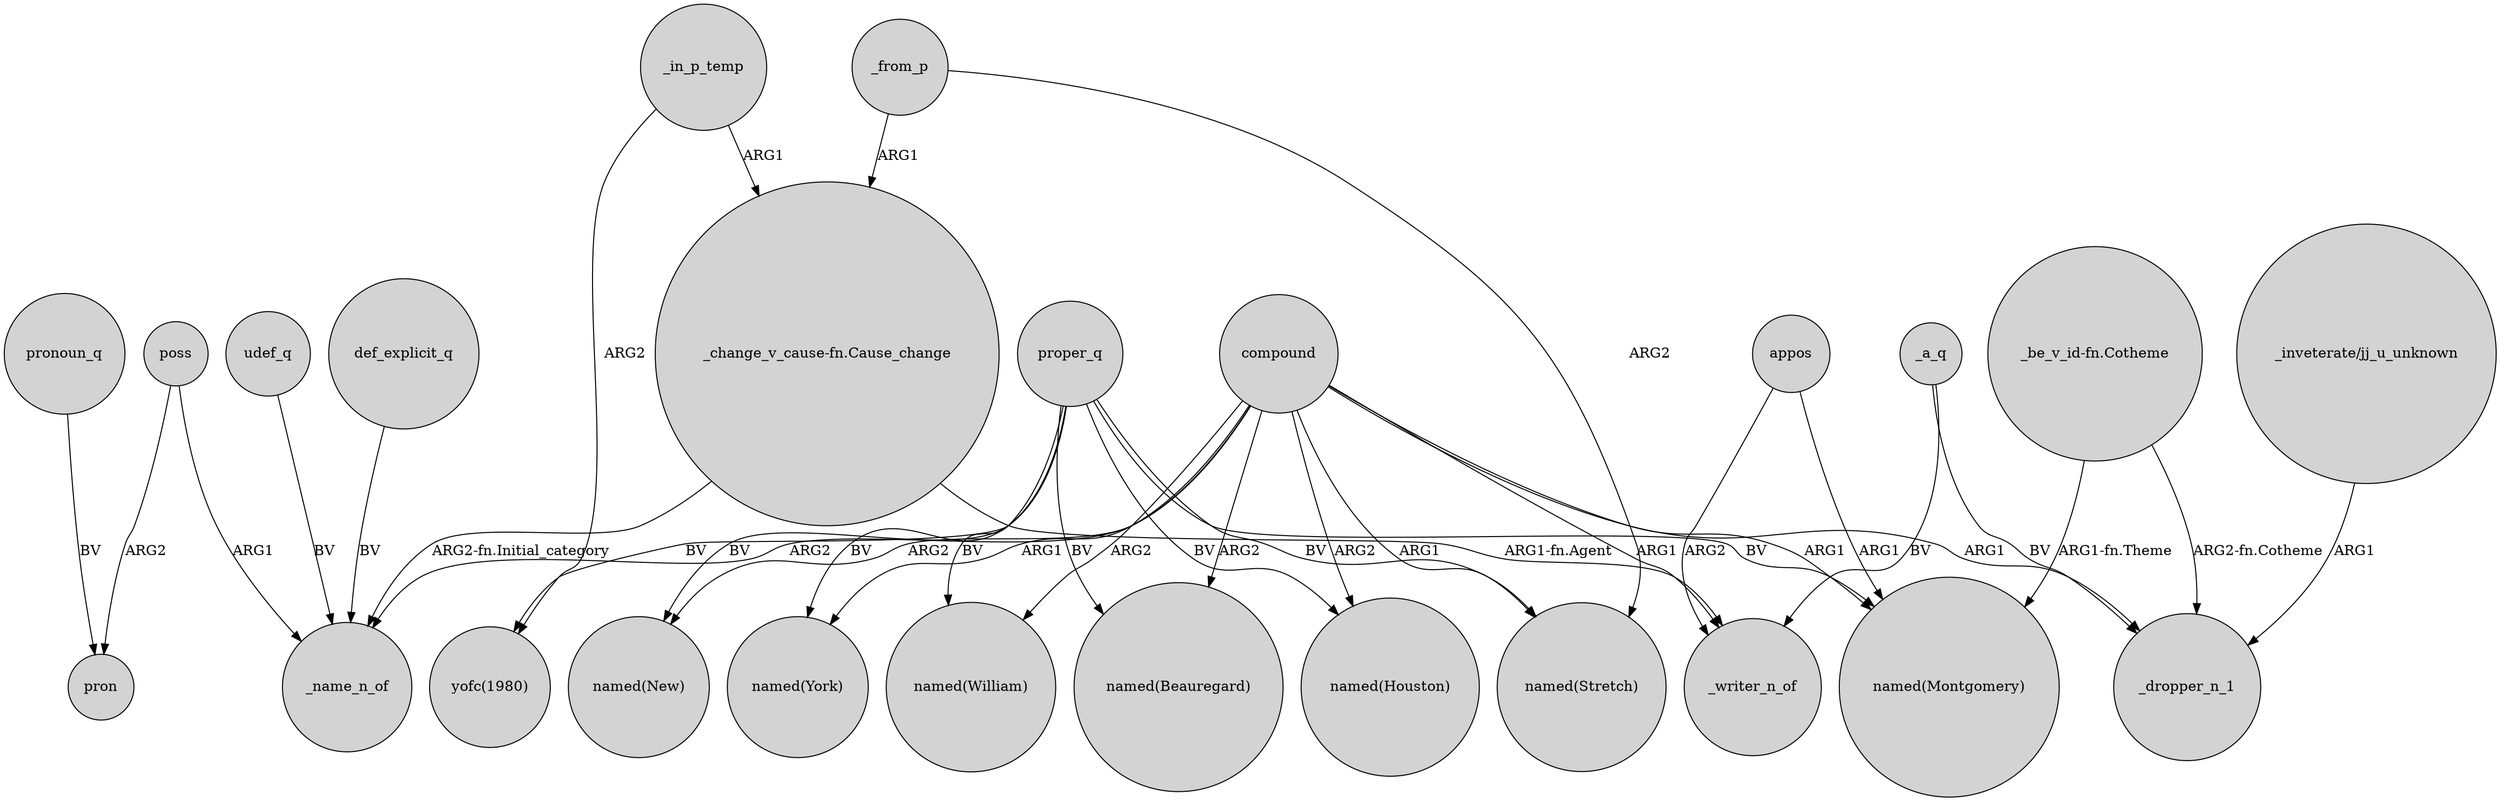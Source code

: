 digraph {
	node [shape=circle style=filled]
	appos -> _writer_n_of [label=ARG2]
	proper_q -> "yofc(1980)" [label=BV]
	poss -> _name_n_of [label=ARG1]
	_in_p_temp -> "yofc(1980)" [label=ARG2]
	"_change_v_cause-fn.Cause_change" -> _writer_n_of [label="ARG1-fn.Agent"]
	compound -> _name_n_of [label=ARG2]
	proper_q -> "named(William)" [label=BV]
	compound -> "named(New)" [label=ARG2]
	proper_q -> "named(New)" [label=BV]
	"_be_v_id-fn.Cotheme" -> _dropper_n_1 [label="ARG2-fn.Cotheme"]
	compound -> "named(Beauregard)" [label=ARG2]
	_in_p_temp -> "_change_v_cause-fn.Cause_change" [label=ARG1]
	compound -> "named(Montgomery)" [label=ARG1]
	"_change_v_cause-fn.Cause_change" -> _name_n_of [label="ARG2-fn.Initial_category"]
	proper_q -> "named(York)" [label=BV]
	def_explicit_q -> _name_n_of [label=BV]
	_from_p -> "_change_v_cause-fn.Cause_change" [label=ARG1]
	pronoun_q -> pron [label=BV]
	_from_p -> "named(Stretch)" [label=ARG2]
	poss -> pron [label=ARG2]
	compound -> _writer_n_of [label=ARG1]
	appos -> "named(Montgomery)" [label=ARG1]
	compound -> _dropper_n_1 [label=ARG1]
	compound -> "named(Stretch)" [label=ARG1]
	proper_q -> "named(Houston)" [label=BV]
	compound -> "named(William)" [label=ARG2]
	"_inveterate/jj_u_unknown" -> _dropper_n_1 [label=ARG1]
	compound -> "named(Houston)" [label=ARG2]
	"_be_v_id-fn.Cotheme" -> "named(Montgomery)" [label="ARG1-fn.Theme"]
	proper_q -> "named(Montgomery)" [label=BV]
	proper_q -> "named(Beauregard)" [label=BV]
	udef_q -> _name_n_of [label=BV]
	compound -> "named(York)" [label=ARG1]
	_a_q -> _dropper_n_1 [label=BV]
	_a_q -> _writer_n_of [label=BV]
	proper_q -> "named(Stretch)" [label=BV]
}
